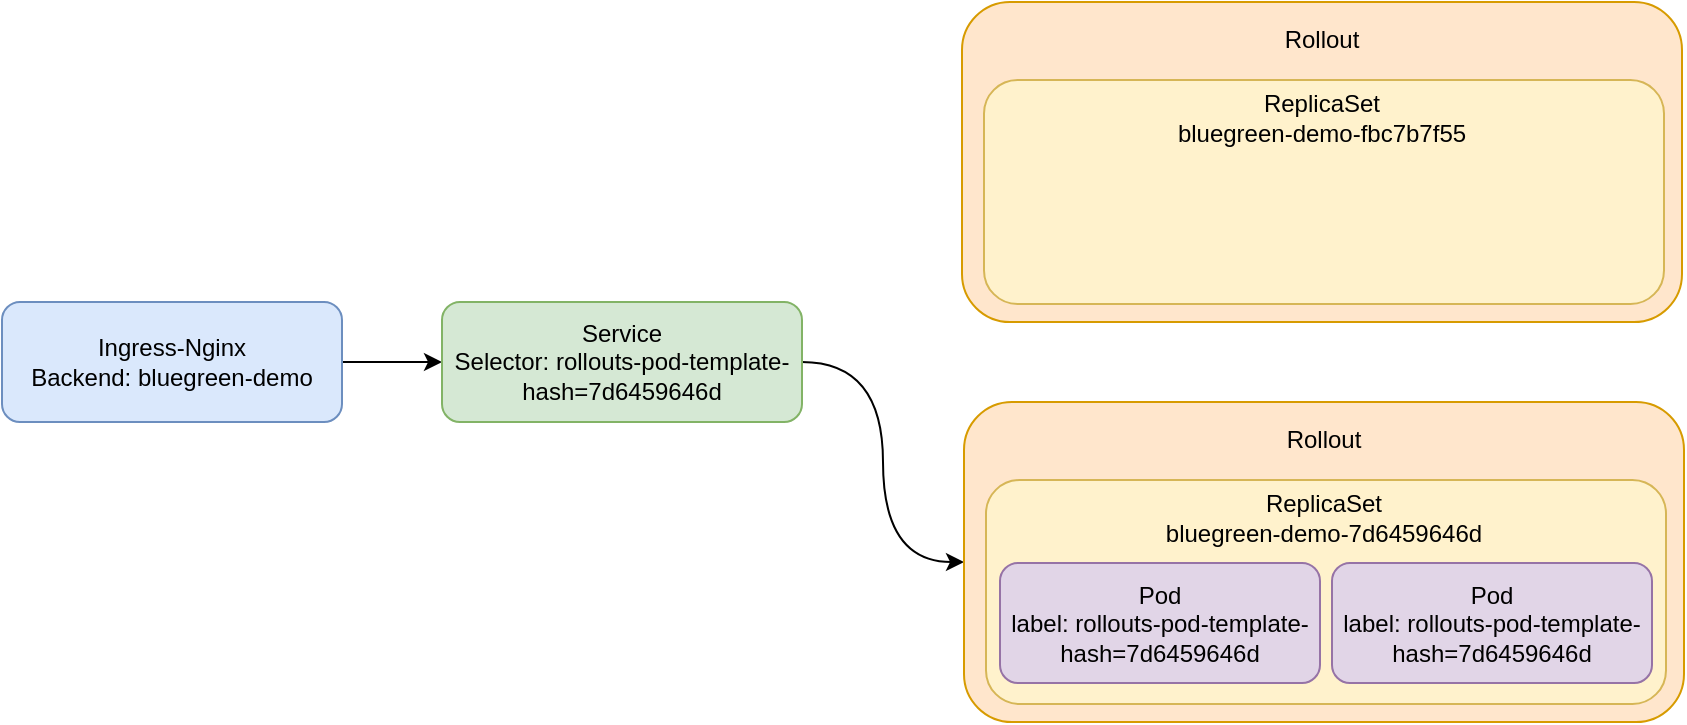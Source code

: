 <mxfile version="20.3.0" type="device"><diagram id="r4SnCPxblJdJ5Hl0FULU" name="第 1 页"><mxGraphModel dx="1106" dy="720" grid="1" gridSize="10" guides="1" tooltips="1" connect="1" arrows="1" fold="1" page="1" pageScale="1" pageWidth="827" pageHeight="1169" math="0" shadow="0"><root><mxCell id="0"/><mxCell id="1" parent="0"/><mxCell id="hwK3GVpfXybACfYpsjqY-1" style="edgeStyle=orthogonalEdgeStyle;rounded=0;orthogonalLoop=1;jettySize=auto;html=1;exitX=1;exitY=0.5;exitDx=0;exitDy=0;entryX=0;entryY=0.5;entryDx=0;entryDy=0;curved=1;" edge="1" parent="1" source="hwK3GVpfXybACfYpsjqY-2" target="hwK3GVpfXybACfYpsjqY-4"><mxGeometry relative="1" as="geometry"/></mxCell><mxCell id="hwK3GVpfXybACfYpsjqY-2" value="Ingress-Nginx&lt;br&gt;Backend: bluegreen-demo" style="rounded=1;whiteSpace=wrap;html=1;fillColor=#dae8fc;strokeColor=#6c8ebf;" vertex="1" parent="1"><mxGeometry x="30" y="250" width="170" height="60" as="geometry"/></mxCell><mxCell id="hwK3GVpfXybACfYpsjqY-17" style="edgeStyle=orthogonalEdgeStyle;rounded=0;orthogonalLoop=1;jettySize=auto;html=1;exitX=1;exitY=0.5;exitDx=0;exitDy=0;curved=1;" edge="1" parent="1" source="hwK3GVpfXybACfYpsjqY-4" target="hwK3GVpfXybACfYpsjqY-11"><mxGeometry relative="1" as="geometry"/></mxCell><mxCell id="hwK3GVpfXybACfYpsjqY-4" value="Service&lt;br&gt;Selector: rollouts-pod-template-hash=7d6459646d" style="rounded=1;whiteSpace=wrap;html=1;fillColor=#d5e8d4;strokeColor=#82b366;" vertex="1" parent="1"><mxGeometry x="250" y="250" width="180" height="60" as="geometry"/></mxCell><mxCell id="hwK3GVpfXybACfYpsjqY-5" value="" style="rounded=1;whiteSpace=wrap;html=1;fillColor=#ffe6cc;strokeColor=#d79b00;" vertex="1" parent="1"><mxGeometry x="510" y="100" width="360" height="160" as="geometry"/></mxCell><mxCell id="hwK3GVpfXybACfYpsjqY-6" value="Rollout" style="text;html=1;strokeColor=none;fillColor=none;align=center;verticalAlign=middle;whiteSpace=wrap;rounded=0;" vertex="1" parent="1"><mxGeometry x="635" y="103.5" width="110" height="30" as="geometry"/></mxCell><mxCell id="hwK3GVpfXybACfYpsjqY-7" value="" style="rounded=1;whiteSpace=wrap;html=1;fillColor=#fff2cc;strokeColor=#d6b656;" vertex="1" parent="1"><mxGeometry x="521" y="139" width="340" height="112" as="geometry"/></mxCell><mxCell id="hwK3GVpfXybACfYpsjqY-9" value="ReplicaSet&lt;br&gt;bluegreen-demo-fbc7b7f55" style="text;html=1;strokeColor=none;fillColor=none;align=center;verticalAlign=middle;whiteSpace=wrap;rounded=0;" vertex="1" parent="1"><mxGeometry x="602" y="143" width="176" height="30" as="geometry"/></mxCell><mxCell id="hwK3GVpfXybACfYpsjqY-11" value="" style="rounded=1;whiteSpace=wrap;html=1;fillColor=#ffe6cc;strokeColor=#d79b00;" vertex="1" parent="1"><mxGeometry x="511" y="300" width="360" height="160" as="geometry"/></mxCell><mxCell id="hwK3GVpfXybACfYpsjqY-12" value="Rollout" style="text;html=1;strokeColor=none;fillColor=none;align=center;verticalAlign=middle;whiteSpace=wrap;rounded=0;" vertex="1" parent="1"><mxGeometry x="636" y="303.5" width="110" height="30" as="geometry"/></mxCell><mxCell id="hwK3GVpfXybACfYpsjqY-13" value="" style="rounded=1;whiteSpace=wrap;html=1;fillColor=#fff2cc;strokeColor=#d6b656;" vertex="1" parent="1"><mxGeometry x="522" y="339" width="340" height="112" as="geometry"/></mxCell><mxCell id="hwK3GVpfXybACfYpsjqY-14" value="Pod&lt;br&gt;label: rollouts-pod-template-hash=7d6459646d" style="rounded=1;whiteSpace=wrap;html=1;fillColor=#e1d5e7;strokeColor=#9673a6;" vertex="1" parent="1"><mxGeometry x="529" y="380.5" width="160" height="60" as="geometry"/></mxCell><mxCell id="hwK3GVpfXybACfYpsjqY-15" value="ReplicaSet&lt;br&gt;bluegreen-demo-7d6459646d" style="text;html=1;strokeColor=none;fillColor=none;align=center;verticalAlign=middle;whiteSpace=wrap;rounded=0;" vertex="1" parent="1"><mxGeometry x="603" y="343" width="176" height="30" as="geometry"/></mxCell><mxCell id="hwK3GVpfXybACfYpsjqY-16" value="Pod&lt;br&gt;label: rollouts-pod-template-hash=7d6459646d" style="rounded=1;whiteSpace=wrap;html=1;fillColor=#e1d5e7;strokeColor=#9673a6;" vertex="1" parent="1"><mxGeometry x="695" y="380.5" width="160" height="60" as="geometry"/></mxCell></root></mxGraphModel></diagram></mxfile>